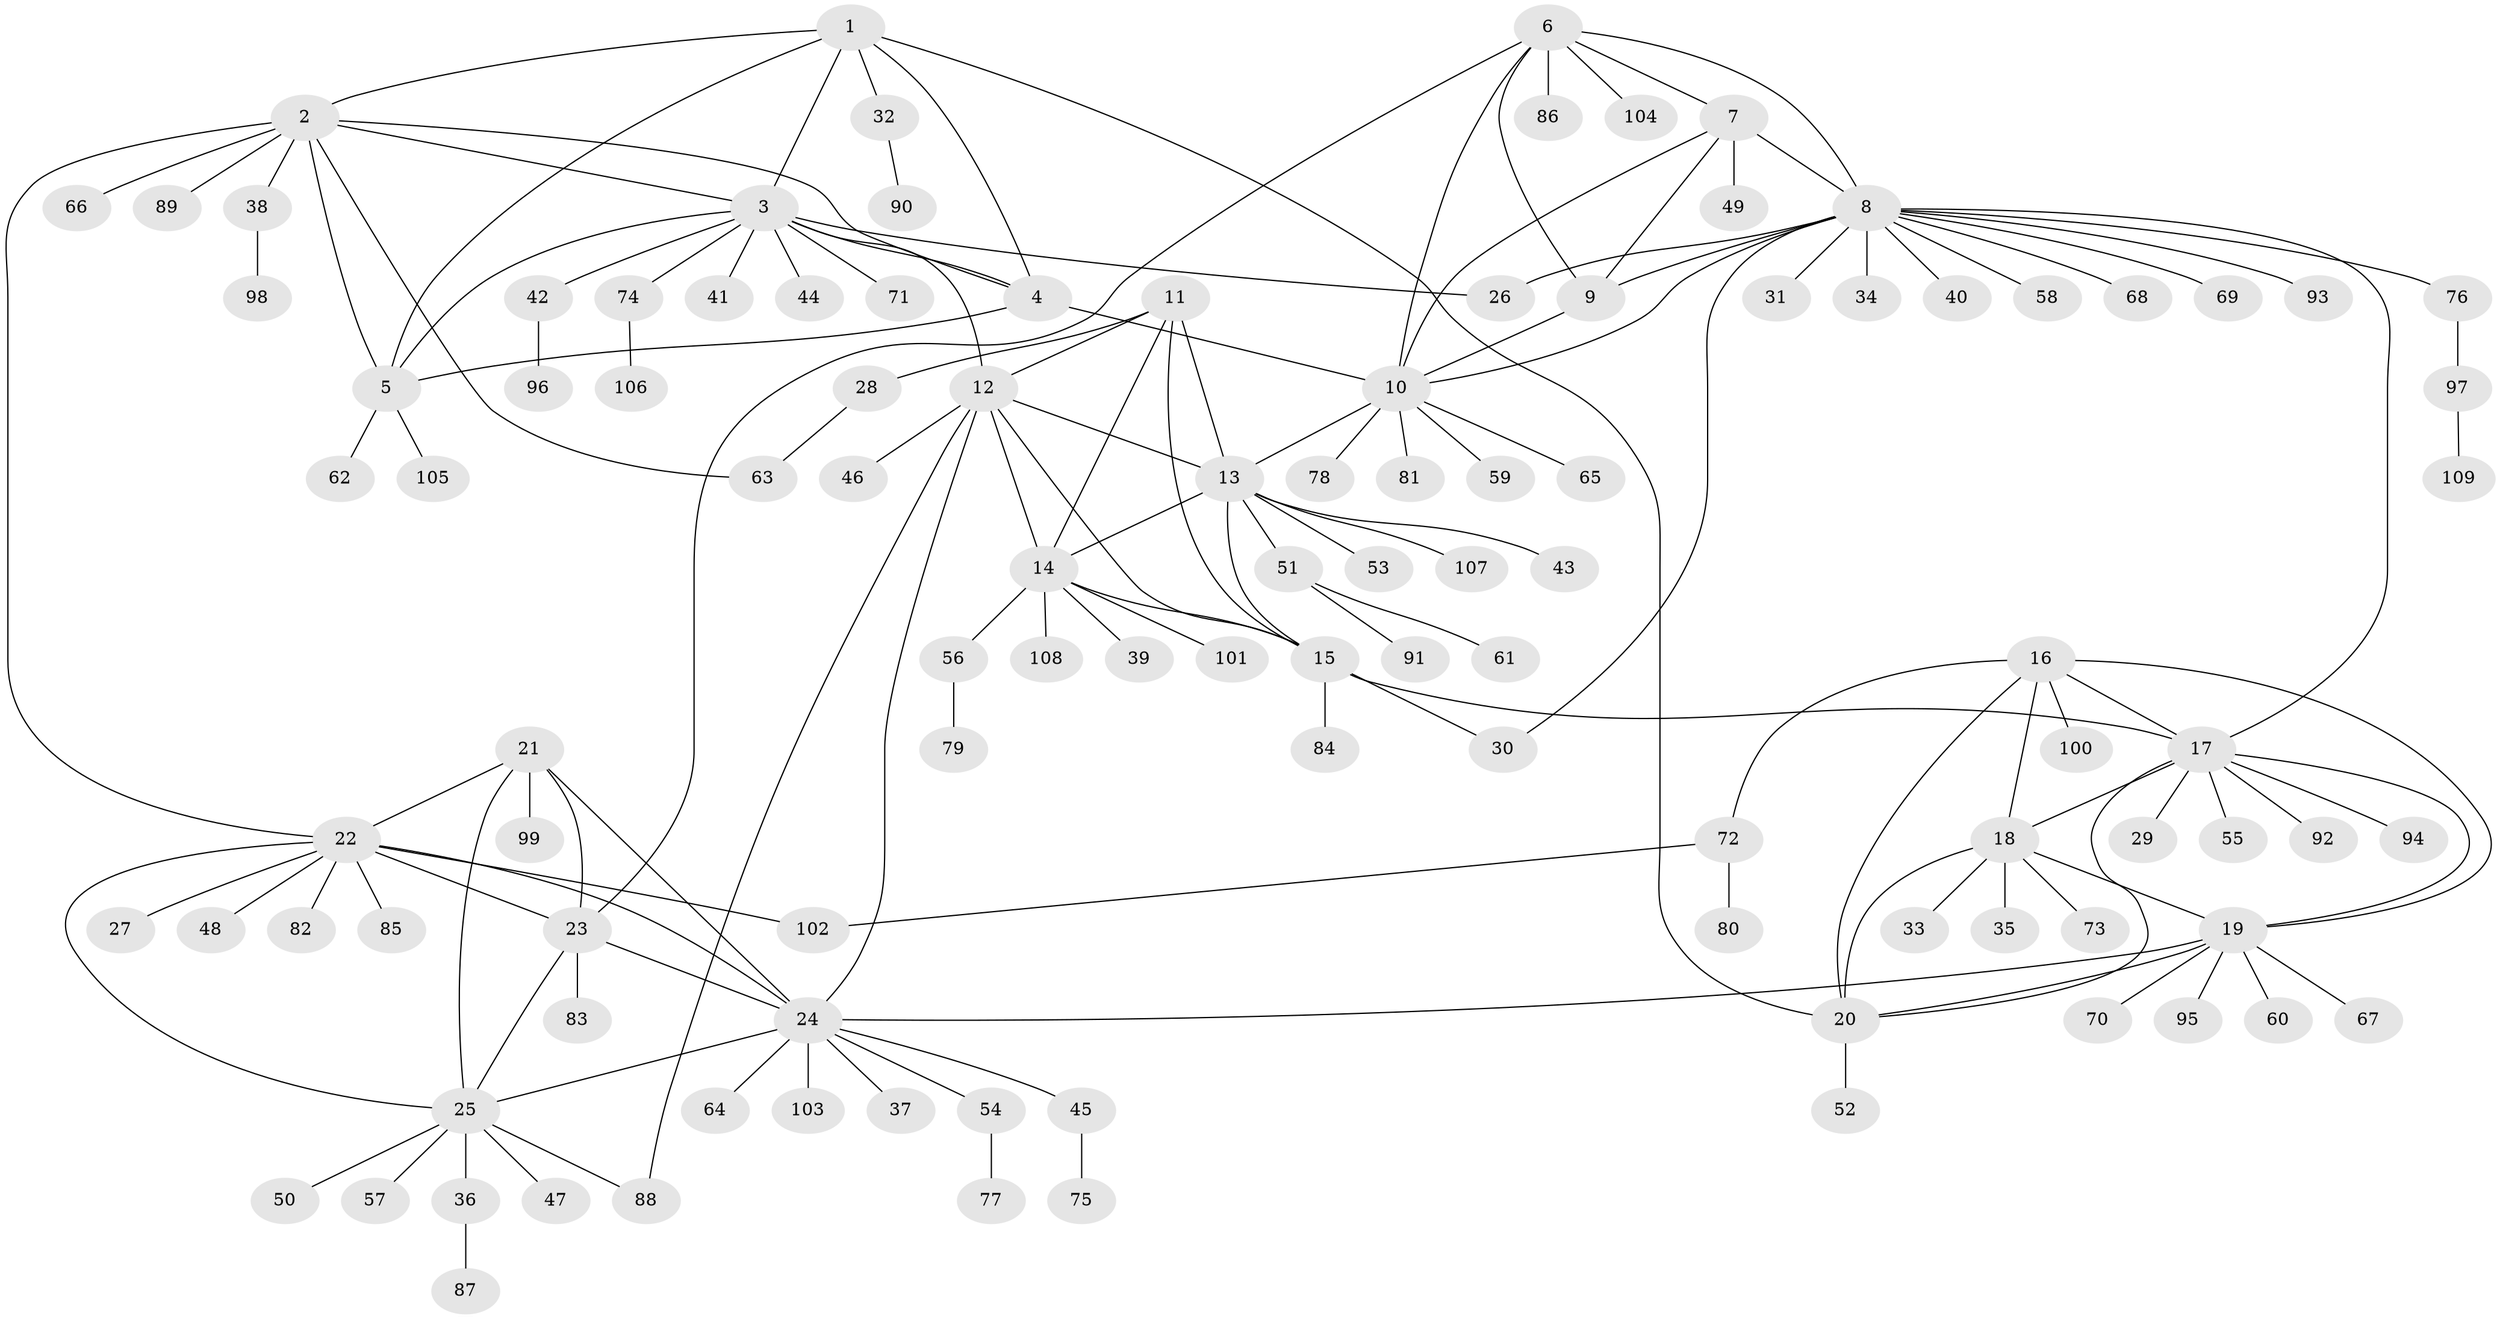 // coarse degree distribution, {6: 0.20454545454545456, 7: 0.09090909090909091, 3: 0.022727272727272728, 5: 0.11363636363636363, 4: 0.11363636363636363, 8: 0.022727272727272728, 2: 0.11363636363636363, 1: 0.3181818181818182}
// Generated by graph-tools (version 1.1) at 2025/52/03/04/25 22:52:38]
// undirected, 109 vertices, 149 edges
graph export_dot {
  node [color=gray90,style=filled];
  1;
  2;
  3;
  4;
  5;
  6;
  7;
  8;
  9;
  10;
  11;
  12;
  13;
  14;
  15;
  16;
  17;
  18;
  19;
  20;
  21;
  22;
  23;
  24;
  25;
  26;
  27;
  28;
  29;
  30;
  31;
  32;
  33;
  34;
  35;
  36;
  37;
  38;
  39;
  40;
  41;
  42;
  43;
  44;
  45;
  46;
  47;
  48;
  49;
  50;
  51;
  52;
  53;
  54;
  55;
  56;
  57;
  58;
  59;
  60;
  61;
  62;
  63;
  64;
  65;
  66;
  67;
  68;
  69;
  70;
  71;
  72;
  73;
  74;
  75;
  76;
  77;
  78;
  79;
  80;
  81;
  82;
  83;
  84;
  85;
  86;
  87;
  88;
  89;
  90;
  91;
  92;
  93;
  94;
  95;
  96;
  97;
  98;
  99;
  100;
  101;
  102;
  103;
  104;
  105;
  106;
  107;
  108;
  109;
  1 -- 2;
  1 -- 3;
  1 -- 4;
  1 -- 5;
  1 -- 20;
  1 -- 32;
  2 -- 3;
  2 -- 4;
  2 -- 5;
  2 -- 22;
  2 -- 38;
  2 -- 63;
  2 -- 66;
  2 -- 89;
  3 -- 4;
  3 -- 5;
  3 -- 12;
  3 -- 26;
  3 -- 41;
  3 -- 42;
  3 -- 44;
  3 -- 71;
  3 -- 74;
  4 -- 5;
  4 -- 10;
  5 -- 62;
  5 -- 105;
  6 -- 7;
  6 -- 8;
  6 -- 9;
  6 -- 10;
  6 -- 23;
  6 -- 86;
  6 -- 104;
  7 -- 8;
  7 -- 9;
  7 -- 10;
  7 -- 49;
  8 -- 9;
  8 -- 10;
  8 -- 17;
  8 -- 26;
  8 -- 30;
  8 -- 31;
  8 -- 34;
  8 -- 40;
  8 -- 58;
  8 -- 68;
  8 -- 69;
  8 -- 76;
  8 -- 93;
  9 -- 10;
  10 -- 13;
  10 -- 59;
  10 -- 65;
  10 -- 78;
  10 -- 81;
  11 -- 12;
  11 -- 13;
  11 -- 14;
  11 -- 15;
  11 -- 28;
  12 -- 13;
  12 -- 14;
  12 -- 15;
  12 -- 24;
  12 -- 46;
  12 -- 88;
  13 -- 14;
  13 -- 15;
  13 -- 43;
  13 -- 51;
  13 -- 53;
  13 -- 107;
  14 -- 15;
  14 -- 39;
  14 -- 56;
  14 -- 101;
  14 -- 108;
  15 -- 17;
  15 -- 30;
  15 -- 84;
  16 -- 17;
  16 -- 18;
  16 -- 19;
  16 -- 20;
  16 -- 72;
  16 -- 100;
  17 -- 18;
  17 -- 19;
  17 -- 20;
  17 -- 29;
  17 -- 55;
  17 -- 92;
  17 -- 94;
  18 -- 19;
  18 -- 20;
  18 -- 33;
  18 -- 35;
  18 -- 73;
  19 -- 20;
  19 -- 24;
  19 -- 60;
  19 -- 67;
  19 -- 70;
  19 -- 95;
  20 -- 52;
  21 -- 22;
  21 -- 23;
  21 -- 24;
  21 -- 25;
  21 -- 99;
  22 -- 23;
  22 -- 24;
  22 -- 25;
  22 -- 27;
  22 -- 48;
  22 -- 82;
  22 -- 85;
  22 -- 102;
  23 -- 24;
  23 -- 25;
  23 -- 83;
  24 -- 25;
  24 -- 37;
  24 -- 45;
  24 -- 54;
  24 -- 64;
  24 -- 103;
  25 -- 36;
  25 -- 47;
  25 -- 50;
  25 -- 57;
  25 -- 88;
  28 -- 63;
  32 -- 90;
  36 -- 87;
  38 -- 98;
  42 -- 96;
  45 -- 75;
  51 -- 61;
  51 -- 91;
  54 -- 77;
  56 -- 79;
  72 -- 80;
  72 -- 102;
  74 -- 106;
  76 -- 97;
  97 -- 109;
}
